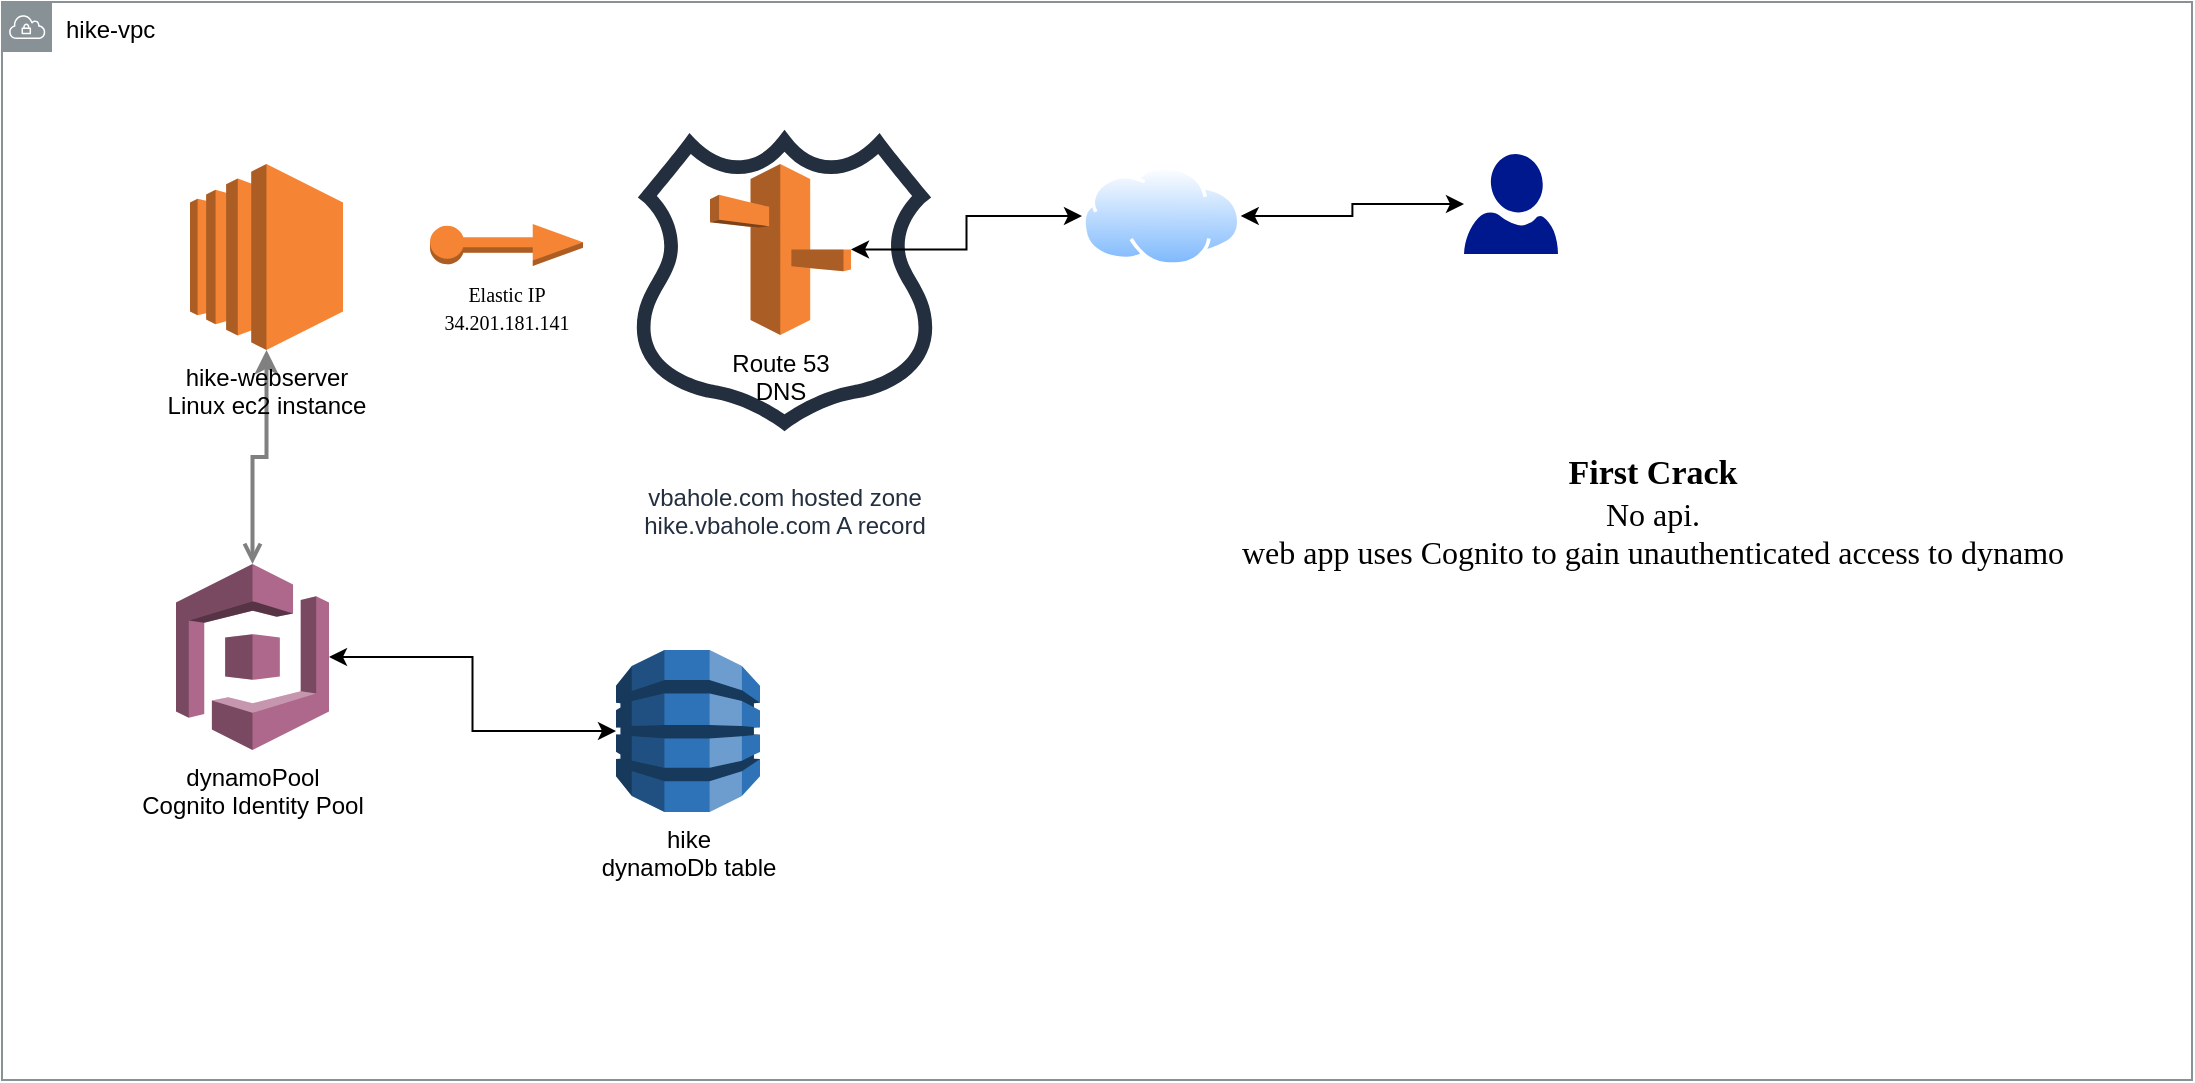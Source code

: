 <mxfile version="13.8.5" type="github">
  <diagram id="Ht1M8jgEwFfnCIfOTk4-" name="v1-no api">
    <mxGraphModel dx="1240" dy="1458" grid="0" gridSize="10" guides="1" tooltips="1" connect="1" arrows="1" fold="1" page="1" pageScale="1" pageWidth="1169" pageHeight="827" math="0" shadow="0">
      <root>
        <mxCell id="0" />
        <mxCell id="1" parent="0" />
        <mxCell id="S0R8ntSxsDJlFiLfoa4N-2" value="&lt;font color=&quot;#000000&quot;&gt;hike-vpc&lt;/font&gt;" style="outlineConnect=0;gradientColor=none;html=1;whiteSpace=wrap;fontSize=12;fontStyle=0;shape=mxgraph.aws4.group;grIcon=mxgraph.aws4.group_vpc;strokeColor=#879196;fillColor=none;verticalAlign=top;align=left;spacingLeft=30;fontColor=#879196;dashed=0;" vertex="1" parent="1">
          <mxGeometry x="12" y="-814" width="1095" height="539" as="geometry" />
        </mxCell>
        <mxCell id="S0R8ntSxsDJlFiLfoa4N-5" value="vbahole.com hosted zone&lt;br&gt;hike.vbahole.com A record" style="outlineConnect=0;fontColor=#232F3E;gradientColor=none;strokeColor=#232F3E;fillColor=#ffffff;dashed=0;verticalLabelPosition=bottom;verticalAlign=top;align=center;html=1;fontSize=12;fontStyle=0;aspect=fixed;shape=mxgraph.aws4.resourceIcon;resIcon=mxgraph.aws4.hosted_zone;" vertex="1" parent="1">
          <mxGeometry x="309" y="-769" width="188.5" height="188.5" as="geometry" />
        </mxCell>
        <mxCell id="UEzPUAAOIrF-is8g5C7q-201" style="edgeStyle=orthogonalEdgeStyle;rounded=0;orthogonalLoop=1;jettySize=auto;html=1;startArrow=classic;startFill=1;endArrow=open;endFill=0;strokeColor=#808080;strokeWidth=2;" parent="1" source="S0R8ntSxsDJlFiLfoa4N-1" target="S0R8ntSxsDJlFiLfoa4N-6" edge="1">
          <mxGeometry relative="1" as="geometry">
            <mxPoint x="535" y="-645.0" as="sourcePoint" />
            <mxPoint x="575" y="-562.396" as="targetPoint" />
          </mxGeometry>
        </mxCell>
        <mxCell id="S0R8ntSxsDJlFiLfoa4N-1" value="hike-webserver&lt;br&gt;Linux ec2 instance" style="outlineConnect=0;dashed=0;verticalLabelPosition=bottom;verticalAlign=top;align=center;html=1;shape=mxgraph.aws3.ec2;fillColor=#F58534;gradientColor=none;" vertex="1" parent="1">
          <mxGeometry x="106" y="-733" width="76.5" height="93" as="geometry" />
        </mxCell>
        <mxCell id="S0R8ntSxsDJlFiLfoa4N-3" value="&lt;span style=&quot;color: rgb(0 , 0 , 0) ; font-family: &amp;#34;tinos&amp;#34; ; font-size: 10px ; font-style: normal ; font-weight: 400 ; letter-spacing: normal ; text-indent: 0px ; text-transform: none ; word-spacing: 0px ; display: inline ; float: none&quot;&gt;Elastic IP&lt;br&gt;34.201.181.141&lt;/span&gt;" style="outlineConnect=0;dashed=0;verticalLabelPosition=bottom;verticalAlign=top;align=center;html=1;shape=mxgraph.aws3.elastic_ip;fillColor=#F58534;gradientColor=none;" vertex="1" parent="1">
          <mxGeometry x="226" y="-703" width="76.5" height="21" as="geometry" />
        </mxCell>
        <mxCell id="S0R8ntSxsDJlFiLfoa4N-4" value="Route 53&lt;br&gt;DNS" style="outlineConnect=0;dashed=0;verticalLabelPosition=bottom;verticalAlign=top;align=center;html=1;shape=mxgraph.aws3.route_53;fillColor=#F58536;gradientColor=none;" vertex="1" parent="1">
          <mxGeometry x="366" y="-733" width="70.5" height="85.5" as="geometry" />
        </mxCell>
        <mxCell id="S0R8ntSxsDJlFiLfoa4N-8" style="edgeStyle=orthogonalEdgeStyle;rounded=0;orthogonalLoop=1;jettySize=auto;html=1;startArrow=classic;startFill=1;" edge="1" parent="1" source="S0R8ntSxsDJlFiLfoa4N-6" target="S0R8ntSxsDJlFiLfoa4N-7">
          <mxGeometry relative="1" as="geometry" />
        </mxCell>
        <mxCell id="S0R8ntSxsDJlFiLfoa4N-6" value="dynamoPool&lt;br&gt;Cognito Identity Pool" style="outlineConnect=0;dashed=0;verticalLabelPosition=bottom;verticalAlign=top;align=center;html=1;shape=mxgraph.aws3.cognito;fillColor=#AD688B;gradientColor=none;" vertex="1" parent="1">
          <mxGeometry x="99" y="-533" width="76.5" height="93" as="geometry" />
        </mxCell>
        <mxCell id="S0R8ntSxsDJlFiLfoa4N-7" value="hike&lt;br&gt;dynamoDb table" style="outlineConnect=0;dashed=0;verticalLabelPosition=bottom;verticalAlign=top;align=center;html=1;shape=mxgraph.aws3.dynamo_db;fillColor=#2E73B8;gradientColor=none;" vertex="1" parent="1">
          <mxGeometry x="319" y="-490" width="72" height="81" as="geometry" />
        </mxCell>
        <mxCell id="S0R8ntSxsDJlFiLfoa4N-11" style="edgeStyle=orthogonalEdgeStyle;rounded=0;orthogonalLoop=1;jettySize=auto;html=1;startArrow=classic;startFill=1;" edge="1" parent="1" source="S0R8ntSxsDJlFiLfoa4N-9" target="S0R8ntSxsDJlFiLfoa4N-10">
          <mxGeometry relative="1" as="geometry" />
        </mxCell>
        <mxCell id="S0R8ntSxsDJlFiLfoa4N-9" value="" style="aspect=fixed;pointerEvents=1;shadow=0;dashed=0;html=1;strokeColor=none;labelPosition=center;verticalLabelPosition=bottom;verticalAlign=top;align=center;fillColor=#00188D;shape=mxgraph.azure.user" vertex="1" parent="1">
          <mxGeometry x="743" y="-738" width="47" height="50" as="geometry" />
        </mxCell>
        <mxCell id="S0R8ntSxsDJlFiLfoa4N-12" style="edgeStyle=orthogonalEdgeStyle;rounded=0;orthogonalLoop=1;jettySize=auto;html=1;startArrow=classic;startFill=1;" edge="1" parent="1" source="S0R8ntSxsDJlFiLfoa4N-10" target="S0R8ntSxsDJlFiLfoa4N-4">
          <mxGeometry relative="1" as="geometry" />
        </mxCell>
        <mxCell id="S0R8ntSxsDJlFiLfoa4N-10" value="" style="aspect=fixed;perimeter=ellipsePerimeter;html=1;align=center;shadow=0;dashed=0;spacingTop=3;image;image=img/lib/active_directory/internet_cloud.svg;" vertex="1" parent="1">
          <mxGeometry x="552" y="-732" width="79.37" height="50" as="geometry" />
        </mxCell>
        <mxCell id="S0R8ntSxsDJlFiLfoa4N-13" value="&lt;b&gt;&lt;font style=&quot;font-size: 17px&quot;&gt;First Crack&lt;/font&gt;&lt;/b&gt;&lt;br&gt;No api.&lt;br&gt;web app uses Cognito to gain unauthenticated access to dynamo" style="text;html=1;resizable=0;autosize=1;align=center;verticalAlign=middle;points=[];fillColor=none;strokeColor=none;rounded=0;fontFamily=Verdana;fontSize=16;" vertex="1" parent="1">
          <mxGeometry x="570" y="-589.5" width="534" height="61" as="geometry" />
        </mxCell>
      </root>
    </mxGraphModel>
  </diagram>
</mxfile>
